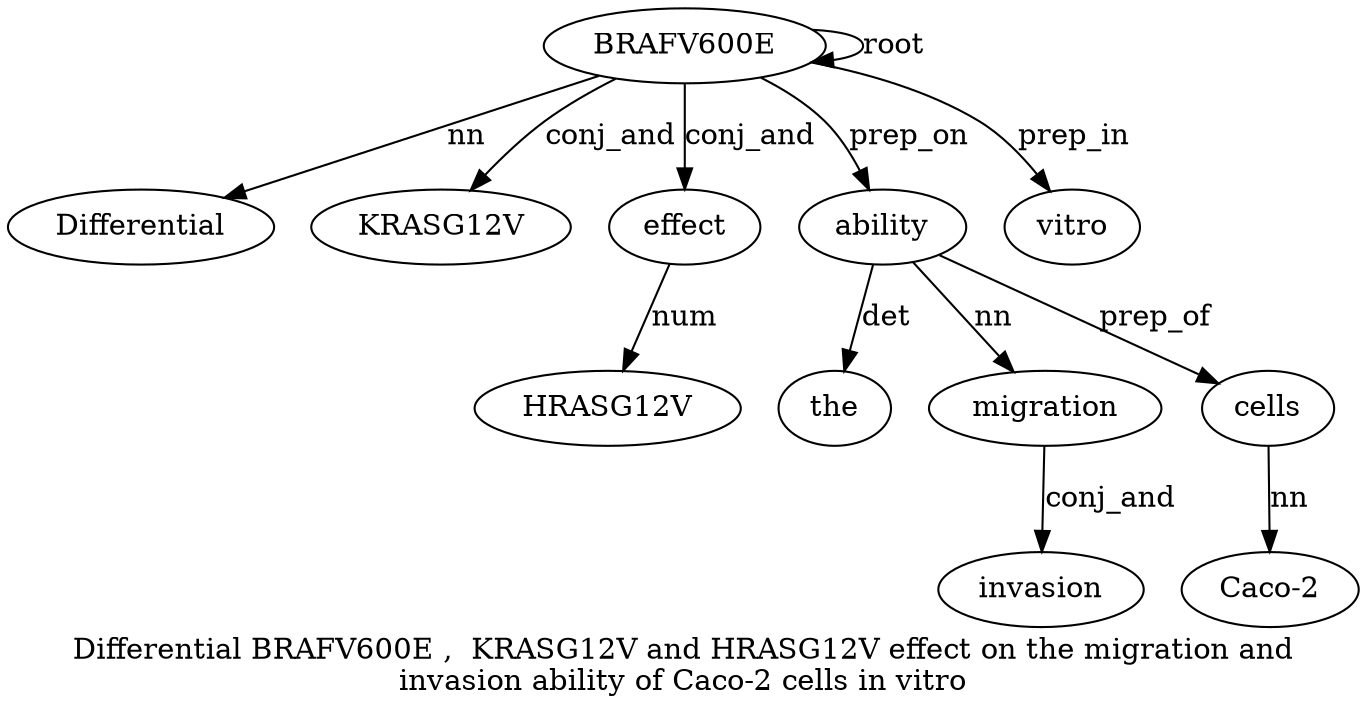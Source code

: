 digraph "Differential BRAFV600E ,  KRASG12V and HRASG12V effect on the migration and invasion ability of Caco-2 cells in vitro" {
label="Differential BRAFV600E ,  KRASG12V and HRASG12V effect on the migration and
invasion ability of Caco-2 cells in vitro";
BRAFV600E2 [style=filled, fillcolor=white, label=BRAFV600E];
Differential1 [style=filled, fillcolor=white, label=Differential];
BRAFV600E2 -> Differential1  [label=nn];
BRAFV600E2 -> BRAFV600E2  [label=root];
KRASG12V4 [style=filled, fillcolor=white, label=KRASG12V];
BRAFV600E2 -> KRASG12V4  [label=conj_and];
effect7 [style=filled, fillcolor=white, label=effect];
HRASG12V6 [style=filled, fillcolor=white, label=HRASG12V];
effect7 -> HRASG12V6  [label=num];
BRAFV600E2 -> effect7  [label=conj_and];
ability13 [style=filled, fillcolor=white, label=ability];
the9 [style=filled, fillcolor=white, label=the];
ability13 -> the9  [label=det];
migration10 [style=filled, fillcolor=white, label=migration];
ability13 -> migration10  [label=nn];
invasion12 [style=filled, fillcolor=white, label=invasion];
migration10 -> invasion12  [label=conj_and];
BRAFV600E2 -> ability13  [label=prep_on];
cells16 [style=filled, fillcolor=white, label=cells];
"Caco-215" [style=filled, fillcolor=white, label="Caco-2"];
cells16 -> "Caco-215"  [label=nn];
ability13 -> cells16  [label=prep_of];
vitro18 [style=filled, fillcolor=white, label=vitro];
BRAFV600E2 -> vitro18  [label=prep_in];
}
